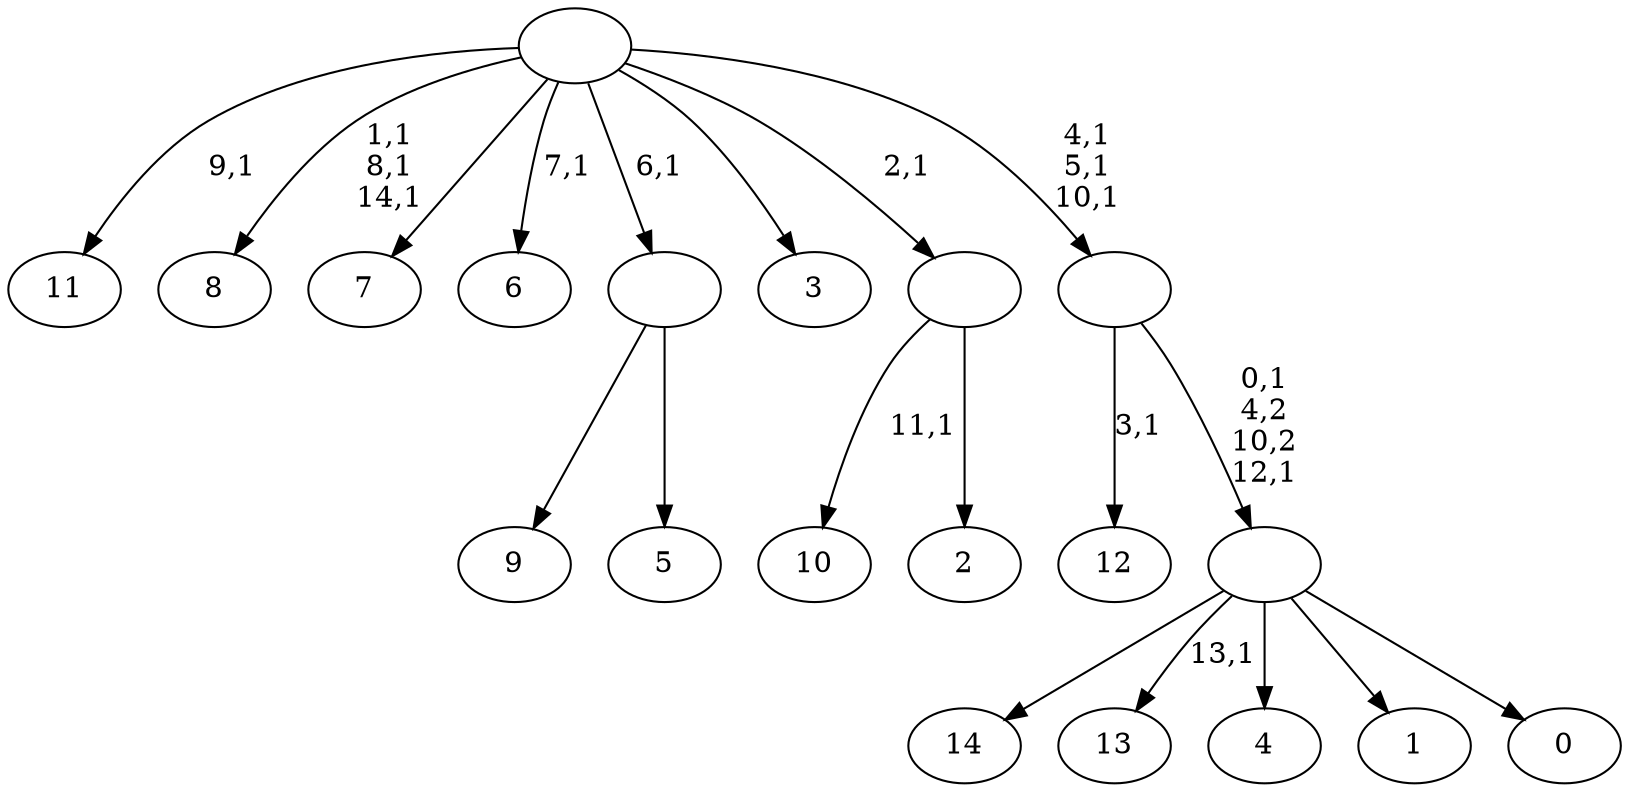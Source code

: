 digraph T {
	30 [label="14"]
	29 [label="13"]
	27 [label="12"]
	25 [label="11"]
	23 [label="10"]
	21 [label="9"]
	20 [label="8"]
	16 [label="7"]
	15 [label="6"]
	13 [label="5"]
	12 [label=""]
	11 [label="4"]
	10 [label="3"]
	9 [label="2"]
	8 [label=""]
	7 [label="1"]
	6 [label="0"]
	5 [label=""]
	3 [label=""]
	0 [label=""]
	12 -> 21 [label=""]
	12 -> 13 [label=""]
	8 -> 23 [label="11,1"]
	8 -> 9 [label=""]
	5 -> 29 [label="13,1"]
	5 -> 30 [label=""]
	5 -> 11 [label=""]
	5 -> 7 [label=""]
	5 -> 6 [label=""]
	3 -> 5 [label="0,1\n4,2\n10,2\n12,1"]
	3 -> 27 [label="3,1"]
	0 -> 3 [label="4,1\n5,1\n10,1"]
	0 -> 15 [label="7,1"]
	0 -> 20 [label="1,1\n8,1\n14,1"]
	0 -> 25 [label="9,1"]
	0 -> 16 [label=""]
	0 -> 12 [label="6,1"]
	0 -> 10 [label=""]
	0 -> 8 [label="2,1"]
}
